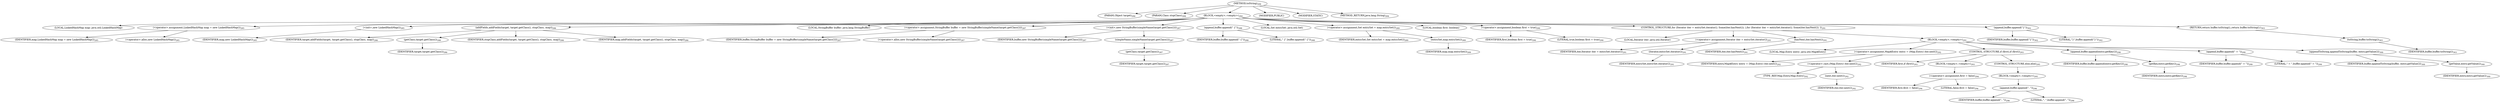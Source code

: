 digraph "toString" {  
"891" [label = <(METHOD,toString)<SUB>284</SUB>> ]
"892" [label = <(PARAM,Object target)<SUB>284</SUB>> ]
"893" [label = <(PARAM,Class stopClass)<SUB>284</SUB>> ]
"894" [label = <(BLOCK,&lt;empty&gt;,&lt;empty&gt;)<SUB>284</SUB>> ]
"6" [label = <(LOCAL,LinkedHashMap map: java.util.LinkedHashMap)> ]
"895" [label = <(&lt;operator&gt;.assignment,LinkedHashMap map = new LinkedHashMap())<SUB>285</SUB>> ]
"896" [label = <(IDENTIFIER,map,LinkedHashMap map = new LinkedHashMap())<SUB>285</SUB>> ]
"897" [label = <(&lt;operator&gt;.alloc,new LinkedHashMap())<SUB>285</SUB>> ]
"898" [label = <(&lt;init&gt;,new LinkedHashMap())<SUB>285</SUB>> ]
"5" [label = <(IDENTIFIER,map,new LinkedHashMap())<SUB>285</SUB>> ]
"899" [label = <(addFields,addFields(target, target.getClass(), stopClass, map))<SUB>286</SUB>> ]
"900" [label = <(IDENTIFIER,target,addFields(target, target.getClass(), stopClass, map))<SUB>286</SUB>> ]
"901" [label = <(getClass,target.getClass())<SUB>286</SUB>> ]
"902" [label = <(IDENTIFIER,target,target.getClass())<SUB>286</SUB>> ]
"903" [label = <(IDENTIFIER,stopClass,addFields(target, target.getClass(), stopClass, map))<SUB>286</SUB>> ]
"904" [label = <(IDENTIFIER,map,addFields(target, target.getClass(), stopClass, map))<SUB>286</SUB>> ]
"8" [label = <(LOCAL,StringBuffer buffer: java.lang.StringBuffer)> ]
"905" [label = <(&lt;operator&gt;.assignment,StringBuffer buffer = new StringBuffer(simpleName(target.getClass())))<SUB>287</SUB>> ]
"906" [label = <(IDENTIFIER,buffer,StringBuffer buffer = new StringBuffer(simpleName(target.getClass())))<SUB>287</SUB>> ]
"907" [label = <(&lt;operator&gt;.alloc,new StringBuffer(simpleName(target.getClass())))<SUB>287</SUB>> ]
"908" [label = <(&lt;init&gt;,new StringBuffer(simpleName(target.getClass())))<SUB>287</SUB>> ]
"7" [label = <(IDENTIFIER,buffer,new StringBuffer(simpleName(target.getClass())))<SUB>287</SUB>> ]
"909" [label = <(simpleName,simpleName(target.getClass()))<SUB>287</SUB>> ]
"910" [label = <(getClass,target.getClass())<SUB>287</SUB>> ]
"911" [label = <(IDENTIFIER,target,target.getClass())<SUB>287</SUB>> ]
"912" [label = <(append,buffer.append(&quot; {&quot;))<SUB>288</SUB>> ]
"913" [label = <(IDENTIFIER,buffer,buffer.append(&quot; {&quot;))<SUB>288</SUB>> ]
"914" [label = <(LITERAL,&quot; {&quot;,buffer.append(&quot; {&quot;))<SUB>288</SUB>> ]
"915" [label = <(LOCAL,Set entrySet: java.util.Set)> ]
"916" [label = <(&lt;operator&gt;.assignment,Set entrySet = map.entrySet())<SUB>289</SUB>> ]
"917" [label = <(IDENTIFIER,entrySet,Set entrySet = map.entrySet())<SUB>289</SUB>> ]
"918" [label = <(entrySet,map.entrySet())<SUB>289</SUB>> ]
"919" [label = <(IDENTIFIER,map,map.entrySet())<SUB>289</SUB>> ]
"920" [label = <(LOCAL,boolean first: boolean)> ]
"921" [label = <(&lt;operator&gt;.assignment,boolean first = true)<SUB>290</SUB>> ]
"922" [label = <(IDENTIFIER,first,boolean first = true)<SUB>290</SUB>> ]
"923" [label = <(LITERAL,true,boolean first = true)<SUB>290</SUB>> ]
"924" [label = <(CONTROL_STRUCTURE,for (Iterator iter = entrySet.iterator(); Some(iter.hasNext()); ),for (Iterator iter = entrySet.iterator(); Some(iter.hasNext()); ))<SUB>291</SUB>> ]
"925" [label = <(LOCAL,Iterator iter: java.util.Iterator)> ]
"926" [label = <(&lt;operator&gt;.assignment,Iterator iter = entrySet.iterator())<SUB>291</SUB>> ]
"927" [label = <(IDENTIFIER,iter,Iterator iter = entrySet.iterator())<SUB>291</SUB>> ]
"928" [label = <(iterator,entrySet.iterator())<SUB>291</SUB>> ]
"929" [label = <(IDENTIFIER,entrySet,entrySet.iterator())<SUB>291</SUB>> ]
"930" [label = <(hasNext,iter.hasNext())<SUB>291</SUB>> ]
"931" [label = <(IDENTIFIER,iter,iter.hasNext())<SUB>291</SUB>> ]
"932" [label = <(BLOCK,&lt;empty&gt;,&lt;empty&gt;)<SUB>291</SUB>> ]
"933" [label = <(LOCAL,Map.Entry entry: java.util.Map$Entry)> ]
"934" [label = <(&lt;operator&gt;.assignment,Map$Entry entry = (Map.Entry) iter.next())<SUB>292</SUB>> ]
"935" [label = <(IDENTIFIER,entry,Map$Entry entry = (Map.Entry) iter.next())<SUB>292</SUB>> ]
"936" [label = <(&lt;operator&gt;.cast,(Map.Entry) iter.next())<SUB>292</SUB>> ]
"937" [label = <(TYPE_REF,Map.Entry,Map.Entry)<SUB>292</SUB>> ]
"938" [label = <(next,iter.next())<SUB>292</SUB>> ]
"939" [label = <(IDENTIFIER,iter,iter.next())<SUB>292</SUB>> ]
"940" [label = <(CONTROL_STRUCTURE,if (first),if (first))<SUB>293</SUB>> ]
"941" [label = <(IDENTIFIER,first,if (first))<SUB>293</SUB>> ]
"942" [label = <(BLOCK,&lt;empty&gt;,&lt;empty&gt;)<SUB>293</SUB>> ]
"943" [label = <(&lt;operator&gt;.assignment,first = false)<SUB>294</SUB>> ]
"944" [label = <(IDENTIFIER,first,first = false)<SUB>294</SUB>> ]
"945" [label = <(LITERAL,false,first = false)<SUB>294</SUB>> ]
"946" [label = <(CONTROL_STRUCTURE,else,else)<SUB>295</SUB>> ]
"947" [label = <(BLOCK,&lt;empty&gt;,&lt;empty&gt;)<SUB>295</SUB>> ]
"948" [label = <(append,buffer.append(&quot;, &quot;))<SUB>296</SUB>> ]
"949" [label = <(IDENTIFIER,buffer,buffer.append(&quot;, &quot;))<SUB>296</SUB>> ]
"950" [label = <(LITERAL,&quot;, &quot;,buffer.append(&quot;, &quot;))<SUB>296</SUB>> ]
"951" [label = <(append,buffer.append(entry.getKey()))<SUB>298</SUB>> ]
"952" [label = <(IDENTIFIER,buffer,buffer.append(entry.getKey()))<SUB>298</SUB>> ]
"953" [label = <(getKey,entry.getKey())<SUB>298</SUB>> ]
"954" [label = <(IDENTIFIER,entry,entry.getKey())<SUB>298</SUB>> ]
"955" [label = <(append,buffer.append(&quot; = &quot;))<SUB>299</SUB>> ]
"956" [label = <(IDENTIFIER,buffer,buffer.append(&quot; = &quot;))<SUB>299</SUB>> ]
"957" [label = <(LITERAL,&quot; = &quot;,buffer.append(&quot; = &quot;))<SUB>299</SUB>> ]
"958" [label = <(appendToString,appendToString(buffer, entry.getValue()))<SUB>300</SUB>> ]
"959" [label = <(IDENTIFIER,buffer,appendToString(buffer, entry.getValue()))<SUB>300</SUB>> ]
"960" [label = <(getValue,entry.getValue())<SUB>300</SUB>> ]
"961" [label = <(IDENTIFIER,entry,entry.getValue())<SUB>300</SUB>> ]
"962" [label = <(append,buffer.append(&quot;}&quot;))<SUB>302</SUB>> ]
"963" [label = <(IDENTIFIER,buffer,buffer.append(&quot;}&quot;))<SUB>302</SUB>> ]
"964" [label = <(LITERAL,&quot;}&quot;,buffer.append(&quot;}&quot;))<SUB>302</SUB>> ]
"965" [label = <(RETURN,return buffer.toString();,return buffer.toString();)<SUB>303</SUB>> ]
"966" [label = <(toString,buffer.toString())<SUB>303</SUB>> ]
"967" [label = <(IDENTIFIER,buffer,buffer.toString())<SUB>303</SUB>> ]
"968" [label = <(MODIFIER,PUBLIC)> ]
"969" [label = <(MODIFIER,STATIC)> ]
"970" [label = <(METHOD_RETURN,java.lang.String)<SUB>284</SUB>> ]
  "891" -> "892" 
  "891" -> "893" 
  "891" -> "894" 
  "891" -> "968" 
  "891" -> "969" 
  "891" -> "970" 
  "894" -> "6" 
  "894" -> "895" 
  "894" -> "898" 
  "894" -> "899" 
  "894" -> "8" 
  "894" -> "905" 
  "894" -> "908" 
  "894" -> "912" 
  "894" -> "915" 
  "894" -> "916" 
  "894" -> "920" 
  "894" -> "921" 
  "894" -> "924" 
  "894" -> "962" 
  "894" -> "965" 
  "895" -> "896" 
  "895" -> "897" 
  "898" -> "5" 
  "899" -> "900" 
  "899" -> "901" 
  "899" -> "903" 
  "899" -> "904" 
  "901" -> "902" 
  "905" -> "906" 
  "905" -> "907" 
  "908" -> "7" 
  "908" -> "909" 
  "909" -> "910" 
  "910" -> "911" 
  "912" -> "913" 
  "912" -> "914" 
  "916" -> "917" 
  "916" -> "918" 
  "918" -> "919" 
  "921" -> "922" 
  "921" -> "923" 
  "924" -> "925" 
  "924" -> "926" 
  "924" -> "930" 
  "924" -> "932" 
  "926" -> "927" 
  "926" -> "928" 
  "928" -> "929" 
  "930" -> "931" 
  "932" -> "933" 
  "932" -> "934" 
  "932" -> "940" 
  "932" -> "951" 
  "932" -> "955" 
  "932" -> "958" 
  "934" -> "935" 
  "934" -> "936" 
  "936" -> "937" 
  "936" -> "938" 
  "938" -> "939" 
  "940" -> "941" 
  "940" -> "942" 
  "940" -> "946" 
  "942" -> "943" 
  "943" -> "944" 
  "943" -> "945" 
  "946" -> "947" 
  "947" -> "948" 
  "948" -> "949" 
  "948" -> "950" 
  "951" -> "952" 
  "951" -> "953" 
  "953" -> "954" 
  "955" -> "956" 
  "955" -> "957" 
  "958" -> "959" 
  "958" -> "960" 
  "960" -> "961" 
  "962" -> "963" 
  "962" -> "964" 
  "965" -> "966" 
  "966" -> "967" 
}
